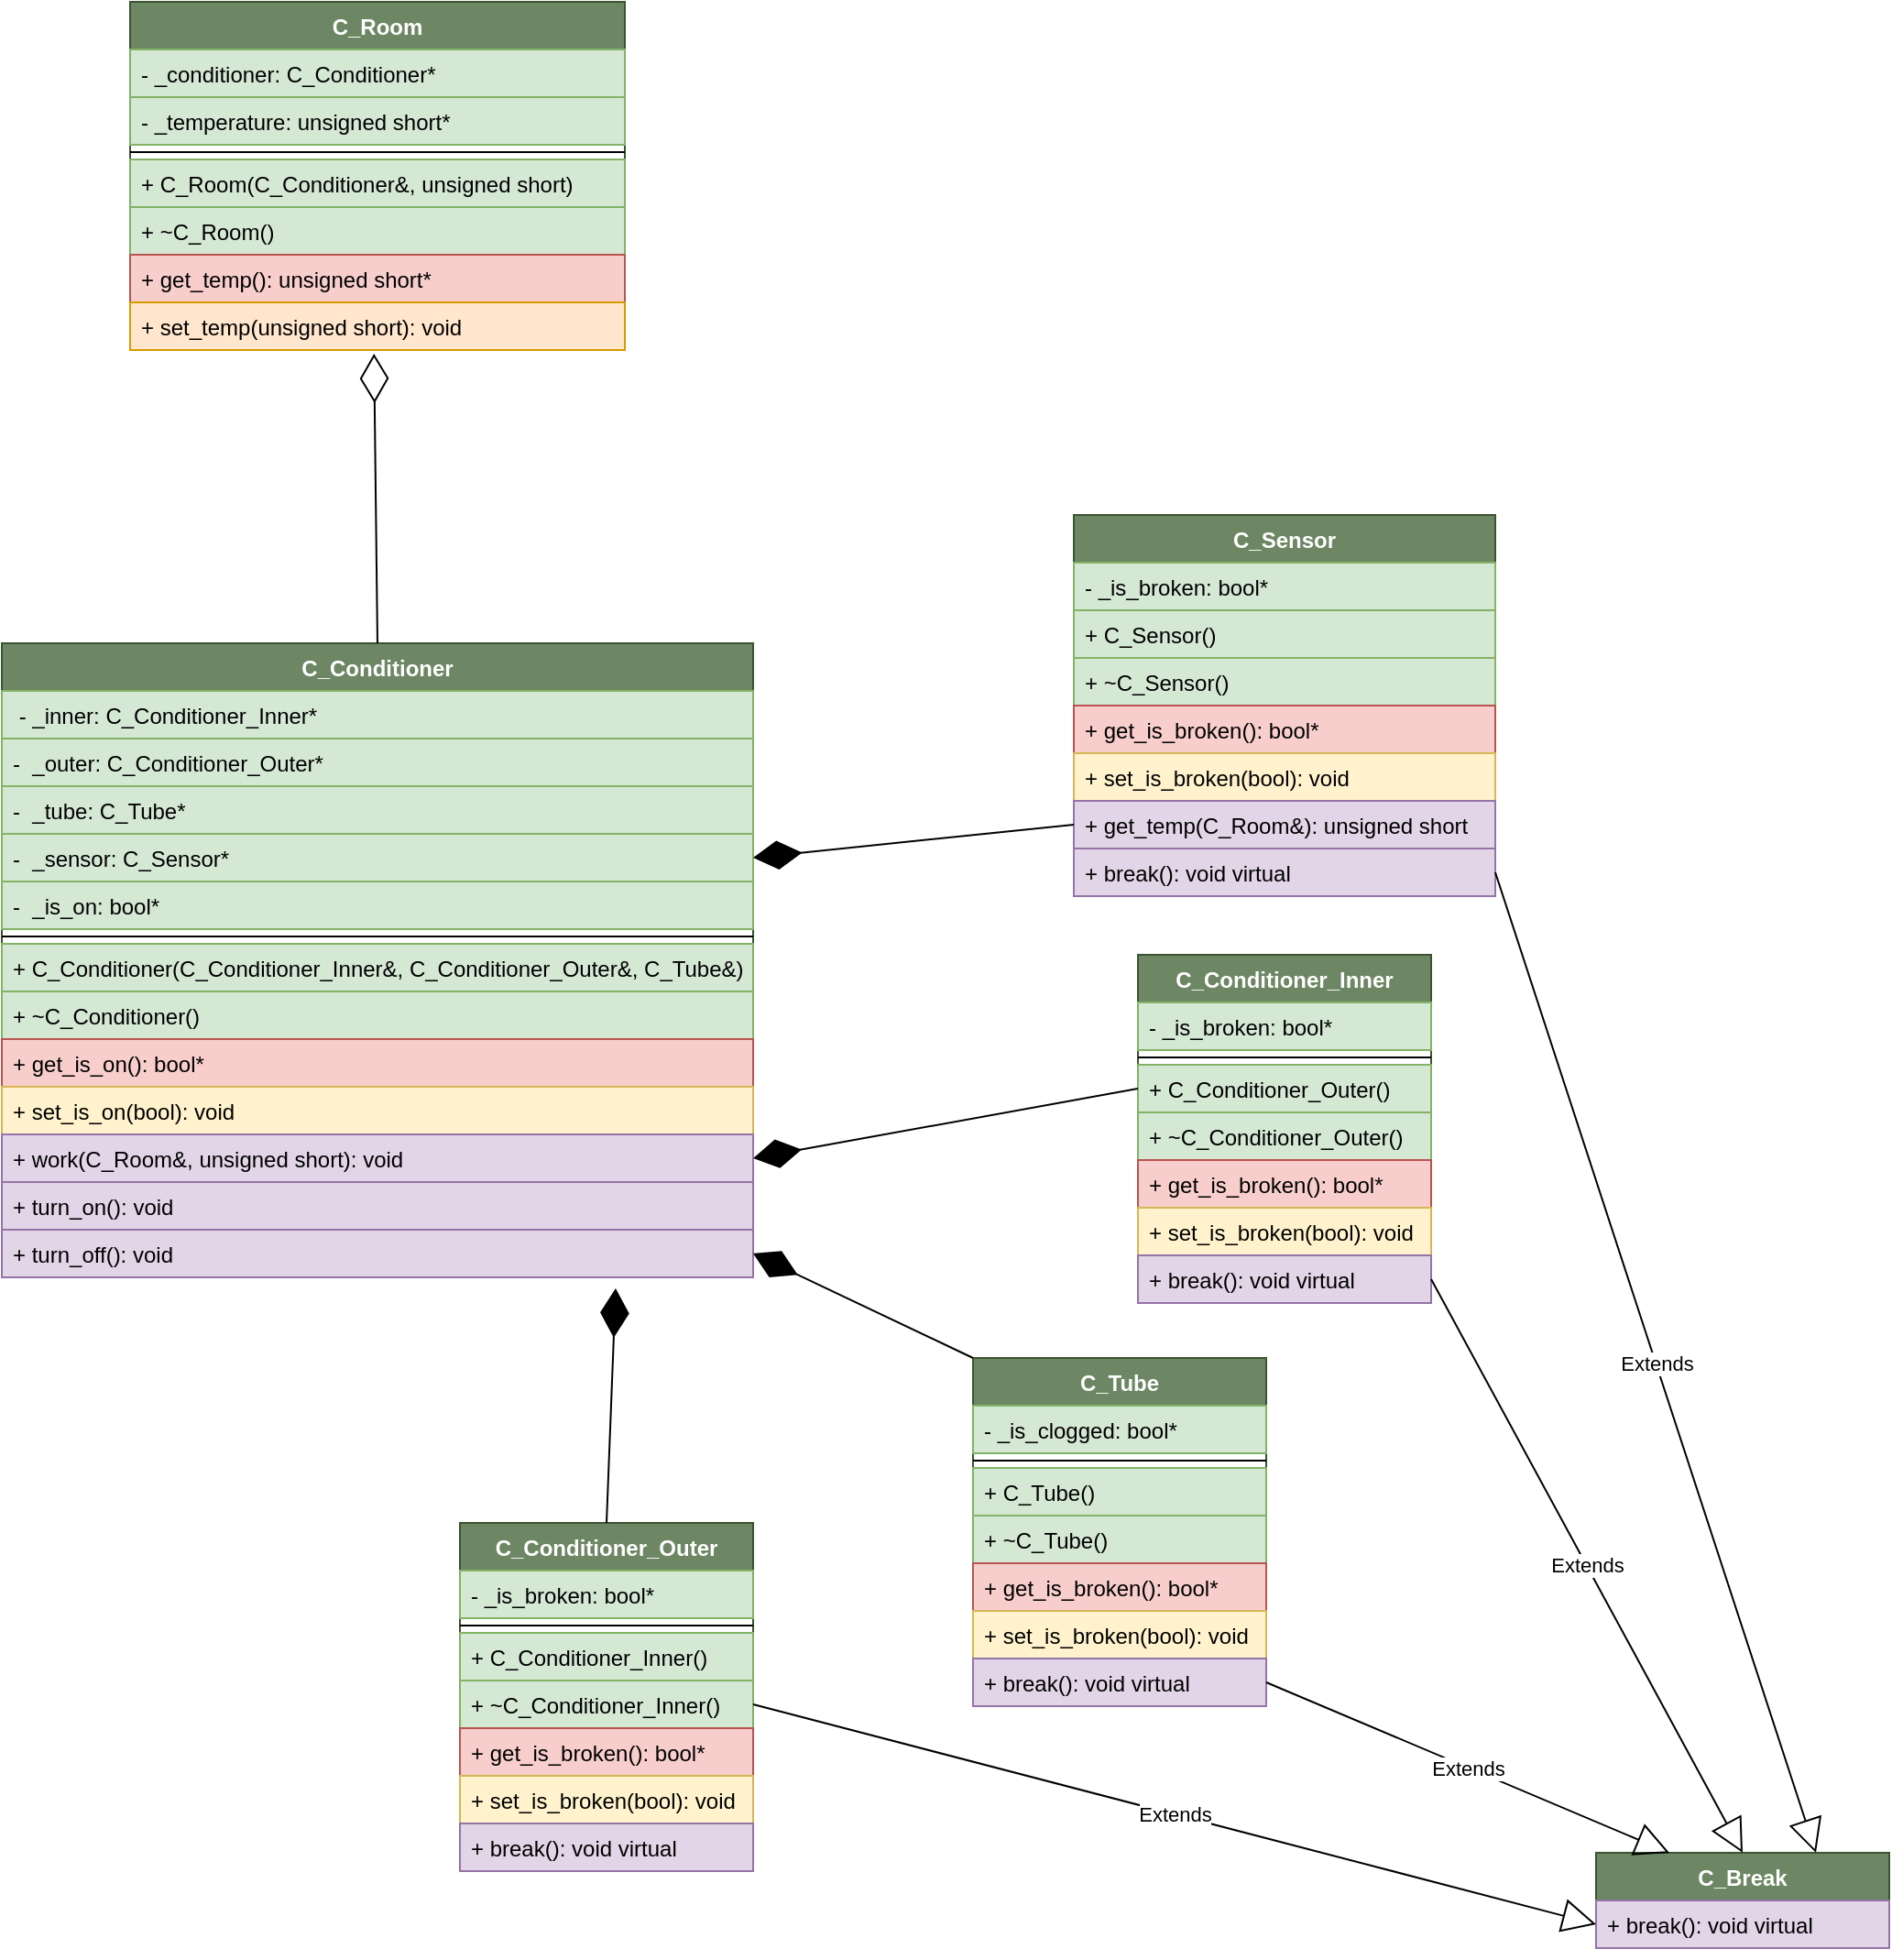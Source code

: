 <mxfile version="15.2.7" type="github">
  <diagram id="bfGoecY4smeRe_Sxe7sl" name="Page-1">
    <mxGraphModel dx="2249" dy="794" grid="1" gridSize="10" guides="1" tooltips="1" connect="1" arrows="1" fold="1" page="1" pageScale="1" pageWidth="827" pageHeight="1169" math="0" shadow="0">
      <root>
        <mxCell id="0" />
        <mxCell id="1" parent="0" />
        <mxCell id="qUA_8t1JtvUbXIkozWur-5" value="C_Sensor" style="swimlane;fontStyle=1;align=center;verticalAlign=top;childLayout=stackLayout;horizontal=1;startSize=26;horizontalStack=0;resizeParent=1;resizeParentMax=0;resizeLast=0;collapsible=1;marginBottom=0;fillColor=#6d8764;strokeColor=#3A5431;fontColor=#ffffff;" vertex="1" parent="1">
          <mxGeometry x="485" y="420" width="230" height="208" as="geometry" />
        </mxCell>
        <mxCell id="qUA_8t1JtvUbXIkozWur-62" value="- _is_broken: bool*" style="text;strokeColor=#82b366;fillColor=#d5e8d4;align=left;verticalAlign=top;spacingLeft=4;spacingRight=4;overflow=hidden;rotatable=0;points=[[0,0.5],[1,0.5]];portConstraint=eastwest;" vertex="1" parent="qUA_8t1JtvUbXIkozWur-5">
          <mxGeometry y="26" width="230" height="26" as="geometry" />
        </mxCell>
        <mxCell id="qUA_8t1JtvUbXIkozWur-71" value="+ C_Sensor()" style="text;strokeColor=#82b366;fillColor=#d5e8d4;align=left;verticalAlign=top;spacingLeft=4;spacingRight=4;overflow=hidden;rotatable=0;points=[[0,0.5],[1,0.5]];portConstraint=eastwest;" vertex="1" parent="qUA_8t1JtvUbXIkozWur-5">
          <mxGeometry y="52" width="230" height="26" as="geometry" />
        </mxCell>
        <mxCell id="qUA_8t1JtvUbXIkozWur-72" value="+ ~C_Sensor()" style="text;strokeColor=#82b366;fillColor=#d5e8d4;align=left;verticalAlign=top;spacingLeft=4;spacingRight=4;overflow=hidden;rotatable=0;points=[[0,0.5],[1,0.5]];portConstraint=eastwest;" vertex="1" parent="qUA_8t1JtvUbXIkozWur-5">
          <mxGeometry y="78" width="230" height="26" as="geometry" />
        </mxCell>
        <mxCell id="qUA_8t1JtvUbXIkozWur-74" value="+ get_is_broken(): bool*" style="text;strokeColor=#b85450;fillColor=#f8cecc;align=left;verticalAlign=top;spacingLeft=4;spacingRight=4;overflow=hidden;rotatable=0;points=[[0,0.5],[1,0.5]];portConstraint=eastwest;" vertex="1" parent="qUA_8t1JtvUbXIkozWur-5">
          <mxGeometry y="104" width="230" height="26" as="geometry" />
        </mxCell>
        <mxCell id="qUA_8t1JtvUbXIkozWur-70" value="+ set_is_broken(bool): void" style="text;strokeColor=#d6b656;fillColor=#fff2cc;align=left;verticalAlign=top;spacingLeft=4;spacingRight=4;overflow=hidden;rotatable=0;points=[[0,0.5],[1,0.5]];portConstraint=eastwest;" vertex="1" parent="qUA_8t1JtvUbXIkozWur-5">
          <mxGeometry y="130" width="230" height="26" as="geometry" />
        </mxCell>
        <mxCell id="qUA_8t1JtvUbXIkozWur-8" value="+ get_temp(C_Room&amp;): unsigned short" style="text;strokeColor=#9673a6;fillColor=#e1d5e7;align=left;verticalAlign=top;spacingLeft=4;spacingRight=4;overflow=hidden;rotatable=0;points=[[0,0.5],[1,0.5]];portConstraint=eastwest;" vertex="1" parent="qUA_8t1JtvUbXIkozWur-5">
          <mxGeometry y="156" width="230" height="26" as="geometry" />
        </mxCell>
        <mxCell id="qUA_8t1JtvUbXIkozWur-63" value="+ break(): void virtual" style="text;strokeColor=#9673a6;fillColor=#e1d5e7;align=left;verticalAlign=top;spacingLeft=4;spacingRight=4;overflow=hidden;rotatable=0;points=[[0,0.5],[1,0.5]];portConstraint=eastwest;" vertex="1" parent="qUA_8t1JtvUbXIkozWur-5">
          <mxGeometry y="182" width="230" height="26" as="geometry" />
        </mxCell>
        <mxCell id="qUA_8t1JtvUbXIkozWur-9" value="C_Conditioner_Outer" style="swimlane;fontStyle=1;align=center;verticalAlign=top;childLayout=stackLayout;horizontal=1;startSize=26;horizontalStack=0;resizeParent=1;resizeParentMax=0;resizeLast=0;collapsible=1;marginBottom=0;fillColor=#6d8764;strokeColor=#3A5431;fontColor=#ffffff;" vertex="1" parent="1">
          <mxGeometry x="150" y="970" width="160" height="190" as="geometry" />
        </mxCell>
        <mxCell id="qUA_8t1JtvUbXIkozWur-10" value="- _is_broken: bool*" style="text;strokeColor=#82b366;fillColor=#d5e8d4;align=left;verticalAlign=top;spacingLeft=4;spacingRight=4;overflow=hidden;rotatable=0;points=[[0,0.5],[1,0.5]];portConstraint=eastwest;" vertex="1" parent="qUA_8t1JtvUbXIkozWur-9">
          <mxGeometry y="26" width="160" height="26" as="geometry" />
        </mxCell>
        <mxCell id="qUA_8t1JtvUbXIkozWur-11" value="" style="line;strokeWidth=1;fillColor=none;align=left;verticalAlign=middle;spacingTop=-1;spacingLeft=3;spacingRight=3;rotatable=0;labelPosition=right;points=[];portConstraint=eastwest;" vertex="1" parent="qUA_8t1JtvUbXIkozWur-9">
          <mxGeometry y="52" width="160" height="8" as="geometry" />
        </mxCell>
        <mxCell id="qUA_8t1JtvUbXIkozWur-12" value="+ C_Conditioner_Inner()" style="text;strokeColor=#82b366;fillColor=#d5e8d4;align=left;verticalAlign=top;spacingLeft=4;spacingRight=4;overflow=hidden;rotatable=0;points=[[0,0.5],[1,0.5]];portConstraint=eastwest;" vertex="1" parent="qUA_8t1JtvUbXIkozWur-9">
          <mxGeometry y="60" width="160" height="26" as="geometry" />
        </mxCell>
        <mxCell id="qUA_8t1JtvUbXIkozWur-34" value="+ ~C_Conditioner_Inner()" style="text;strokeColor=#82b366;fillColor=#d5e8d4;align=left;verticalAlign=top;spacingLeft=4;spacingRight=4;overflow=hidden;rotatable=0;points=[[0,0.5],[1,0.5]];portConstraint=eastwest;" vertex="1" parent="qUA_8t1JtvUbXIkozWur-9">
          <mxGeometry y="86" width="160" height="26" as="geometry" />
        </mxCell>
        <mxCell id="qUA_8t1JtvUbXIkozWur-64" value="+ get_is_broken(): bool*" style="text;strokeColor=#b85450;fillColor=#f8cecc;align=left;verticalAlign=top;spacingLeft=4;spacingRight=4;overflow=hidden;rotatable=0;points=[[0,0.5],[1,0.5]];portConstraint=eastwest;" vertex="1" parent="qUA_8t1JtvUbXIkozWur-9">
          <mxGeometry y="112" width="160" height="26" as="geometry" />
        </mxCell>
        <mxCell id="qUA_8t1JtvUbXIkozWur-67" value="+ set_is_broken(bool): void" style="text;strokeColor=#d6b656;fillColor=#fff2cc;align=left;verticalAlign=top;spacingLeft=4;spacingRight=4;overflow=hidden;rotatable=0;points=[[0,0.5],[1,0.5]];portConstraint=eastwest;" vertex="1" parent="qUA_8t1JtvUbXIkozWur-9">
          <mxGeometry y="138" width="160" height="26" as="geometry" />
        </mxCell>
        <mxCell id="qUA_8t1JtvUbXIkozWur-54" value="+ break(): void virtual" style="text;strokeColor=#9673a6;fillColor=#e1d5e7;align=left;verticalAlign=top;spacingLeft=4;spacingRight=4;overflow=hidden;rotatable=0;points=[[0,0.5],[1,0.5]];portConstraint=eastwest;" vertex="1" parent="qUA_8t1JtvUbXIkozWur-9">
          <mxGeometry y="164" width="160" height="26" as="geometry" />
        </mxCell>
        <mxCell id="qUA_8t1JtvUbXIkozWur-13" value="C_Room" style="swimlane;fontStyle=1;align=center;verticalAlign=top;childLayout=stackLayout;horizontal=1;startSize=26;horizontalStack=0;resizeParent=1;resizeParentMax=0;resizeLast=0;collapsible=1;marginBottom=0;fillColor=#6d8764;strokeColor=#3A5431;fontColor=#ffffff;" vertex="1" parent="1">
          <mxGeometry x="-30" y="140" width="270" height="190" as="geometry" />
        </mxCell>
        <mxCell id="qUA_8t1JtvUbXIkozWur-14" value="- _conditioner: C_Conditioner*" style="text;strokeColor=#82b366;fillColor=#d5e8d4;align=left;verticalAlign=top;spacingLeft=4;spacingRight=4;overflow=hidden;rotatable=0;points=[[0,0.5],[1,0.5]];portConstraint=eastwest;" vertex="1" parent="qUA_8t1JtvUbXIkozWur-13">
          <mxGeometry y="26" width="270" height="26" as="geometry" />
        </mxCell>
        <mxCell id="qUA_8t1JtvUbXIkozWur-37" value="- _temperature: unsigned short*" style="text;strokeColor=#82b366;fillColor=#d5e8d4;align=left;verticalAlign=top;spacingLeft=4;spacingRight=4;overflow=hidden;rotatable=0;points=[[0,0.5],[1,0.5]];portConstraint=eastwest;" vertex="1" parent="qUA_8t1JtvUbXIkozWur-13">
          <mxGeometry y="52" width="270" height="26" as="geometry" />
        </mxCell>
        <mxCell id="qUA_8t1JtvUbXIkozWur-15" value="" style="line;strokeWidth=1;fillColor=none;align=left;verticalAlign=middle;spacingTop=-1;spacingLeft=3;spacingRight=3;rotatable=0;labelPosition=right;points=[];portConstraint=eastwest;" vertex="1" parent="qUA_8t1JtvUbXIkozWur-13">
          <mxGeometry y="78" width="270" height="8" as="geometry" />
        </mxCell>
        <mxCell id="qUA_8t1JtvUbXIkozWur-16" value="+ C_Room(C_Conditioner&amp;, unsigned short)" style="text;strokeColor=#82b366;fillColor=#d5e8d4;align=left;verticalAlign=top;spacingLeft=4;spacingRight=4;overflow=hidden;rotatable=0;points=[[0,0.5],[1,0.5]];portConstraint=eastwest;" vertex="1" parent="qUA_8t1JtvUbXIkozWur-13">
          <mxGeometry y="86" width="270" height="26" as="geometry" />
        </mxCell>
        <mxCell id="qUA_8t1JtvUbXIkozWur-38" value="+ ~C_Room()" style="text;strokeColor=#82b366;fillColor=#d5e8d4;align=left;verticalAlign=top;spacingLeft=4;spacingRight=4;overflow=hidden;rotatable=0;points=[[0,0.5],[1,0.5]];portConstraint=eastwest;" vertex="1" parent="qUA_8t1JtvUbXIkozWur-13">
          <mxGeometry y="112" width="270" height="26" as="geometry" />
        </mxCell>
        <mxCell id="qUA_8t1JtvUbXIkozWur-39" value="+ get_temp(): unsigned short*" style="text;strokeColor=#b85450;fillColor=#f8cecc;align=left;verticalAlign=top;spacingLeft=4;spacingRight=4;overflow=hidden;rotatable=0;points=[[0,0.5],[1,0.5]];portConstraint=eastwest;" vertex="1" parent="qUA_8t1JtvUbXIkozWur-13">
          <mxGeometry y="138" width="270" height="26" as="geometry" />
        </mxCell>
        <mxCell id="qUA_8t1JtvUbXIkozWur-40" value="+ set_temp(unsigned short): void" style="text;strokeColor=#d79b00;fillColor=#ffe6cc;align=left;verticalAlign=top;spacingLeft=4;spacingRight=4;overflow=hidden;rotatable=0;points=[[0,0.5],[1,0.5]];portConstraint=eastwest;" vertex="1" parent="qUA_8t1JtvUbXIkozWur-13">
          <mxGeometry y="164" width="270" height="26" as="geometry" />
        </mxCell>
        <mxCell id="qUA_8t1JtvUbXIkozWur-17" value="C_Conditioner_Inner" style="swimlane;fontStyle=1;align=center;verticalAlign=top;childLayout=stackLayout;horizontal=1;startSize=26;horizontalStack=0;resizeParent=1;resizeParentMax=0;resizeLast=0;collapsible=1;marginBottom=0;fillColor=#6d8764;strokeColor=#3A5431;fontColor=#ffffff;" vertex="1" parent="1">
          <mxGeometry x="520" y="660" width="160" height="190" as="geometry" />
        </mxCell>
        <mxCell id="qUA_8t1JtvUbXIkozWur-18" value="- _is_broken: bool*" style="text;strokeColor=#82b366;fillColor=#d5e8d4;align=left;verticalAlign=top;spacingLeft=4;spacingRight=4;overflow=hidden;rotatable=0;points=[[0,0.5],[1,0.5]];portConstraint=eastwest;" vertex="1" parent="qUA_8t1JtvUbXIkozWur-17">
          <mxGeometry y="26" width="160" height="26" as="geometry" />
        </mxCell>
        <mxCell id="qUA_8t1JtvUbXIkozWur-19" value="" style="line;strokeWidth=1;fillColor=none;align=left;verticalAlign=middle;spacingTop=-1;spacingLeft=3;spacingRight=3;rotatable=0;labelPosition=right;points=[];portConstraint=eastwest;" vertex="1" parent="qUA_8t1JtvUbXIkozWur-17">
          <mxGeometry y="52" width="160" height="8" as="geometry" />
        </mxCell>
        <mxCell id="qUA_8t1JtvUbXIkozWur-20" value="+ C_Conditioner_Outer()" style="text;strokeColor=#82b366;fillColor=#d5e8d4;align=left;verticalAlign=top;spacingLeft=4;spacingRight=4;overflow=hidden;rotatable=0;points=[[0,0.5],[1,0.5]];portConstraint=eastwest;" vertex="1" parent="qUA_8t1JtvUbXIkozWur-17">
          <mxGeometry y="60" width="160" height="26" as="geometry" />
        </mxCell>
        <mxCell id="qUA_8t1JtvUbXIkozWur-33" value="+ ~C_Conditioner_Outer()" style="text;strokeColor=#82b366;fillColor=#d5e8d4;align=left;verticalAlign=top;spacingLeft=4;spacingRight=4;overflow=hidden;rotatable=0;points=[[0,0.5],[1,0.5]];portConstraint=eastwest;" vertex="1" parent="qUA_8t1JtvUbXIkozWur-17">
          <mxGeometry y="86" width="160" height="26" as="geometry" />
        </mxCell>
        <mxCell id="qUA_8t1JtvUbXIkozWur-66" value="+ get_is_broken(): bool*" style="text;strokeColor=#b85450;fillColor=#f8cecc;align=left;verticalAlign=top;spacingLeft=4;spacingRight=4;overflow=hidden;rotatable=0;points=[[0,0.5],[1,0.5]];portConstraint=eastwest;" vertex="1" parent="qUA_8t1JtvUbXIkozWur-17">
          <mxGeometry y="112" width="160" height="26" as="geometry" />
        </mxCell>
        <mxCell id="qUA_8t1JtvUbXIkozWur-69" value="+ set_is_broken(bool): void" style="text;strokeColor=#d6b656;fillColor=#fff2cc;align=left;verticalAlign=top;spacingLeft=4;spacingRight=4;overflow=hidden;rotatable=0;points=[[0,0.5],[1,0.5]];portConstraint=eastwest;" vertex="1" parent="qUA_8t1JtvUbXIkozWur-17">
          <mxGeometry y="138" width="160" height="26" as="geometry" />
        </mxCell>
        <mxCell id="qUA_8t1JtvUbXIkozWur-56" value="+ break(): void virtual" style="text;strokeColor=#9673a6;fillColor=#e1d5e7;align=left;verticalAlign=top;spacingLeft=4;spacingRight=4;overflow=hidden;rotatable=0;points=[[0,0.5],[1,0.5]];portConstraint=eastwest;" vertex="1" parent="qUA_8t1JtvUbXIkozWur-17">
          <mxGeometry y="164" width="160" height="26" as="geometry" />
        </mxCell>
        <mxCell id="qUA_8t1JtvUbXIkozWur-21" value="C_Tube" style="swimlane;fontStyle=1;align=center;verticalAlign=top;childLayout=stackLayout;horizontal=1;startSize=26;horizontalStack=0;resizeParent=1;resizeParentMax=0;resizeLast=0;collapsible=1;marginBottom=0;fillColor=#6d8764;strokeColor=#3A5431;fontColor=#ffffff;" vertex="1" parent="1">
          <mxGeometry x="430" y="880" width="160" height="190" as="geometry" />
        </mxCell>
        <mxCell id="qUA_8t1JtvUbXIkozWur-22" value="- _is_clogged: bool*" style="text;strokeColor=#82b366;fillColor=#d5e8d4;align=left;verticalAlign=top;spacingLeft=4;spacingRight=4;overflow=hidden;rotatable=0;points=[[0,0.5],[1,0.5]];portConstraint=eastwest;" vertex="1" parent="qUA_8t1JtvUbXIkozWur-21">
          <mxGeometry y="26" width="160" height="26" as="geometry" />
        </mxCell>
        <mxCell id="qUA_8t1JtvUbXIkozWur-23" value="" style="line;strokeWidth=1;fillColor=none;align=left;verticalAlign=middle;spacingTop=-1;spacingLeft=3;spacingRight=3;rotatable=0;labelPosition=right;points=[];portConstraint=eastwest;" vertex="1" parent="qUA_8t1JtvUbXIkozWur-21">
          <mxGeometry y="52" width="160" height="8" as="geometry" />
        </mxCell>
        <mxCell id="qUA_8t1JtvUbXIkozWur-24" value="+ C_Tube()" style="text;strokeColor=#82b366;fillColor=#d5e8d4;align=left;verticalAlign=top;spacingLeft=4;spacingRight=4;overflow=hidden;rotatable=0;points=[[0,0.5],[1,0.5]];portConstraint=eastwest;" vertex="1" parent="qUA_8t1JtvUbXIkozWur-21">
          <mxGeometry y="60" width="160" height="26" as="geometry" />
        </mxCell>
        <mxCell id="qUA_8t1JtvUbXIkozWur-35" value="+ ~C_Tube()" style="text;strokeColor=#82b366;fillColor=#d5e8d4;align=left;verticalAlign=top;spacingLeft=4;spacingRight=4;overflow=hidden;rotatable=0;points=[[0,0.5],[1,0.5]];portConstraint=eastwest;" vertex="1" parent="qUA_8t1JtvUbXIkozWur-21">
          <mxGeometry y="86" width="160" height="26" as="geometry" />
        </mxCell>
        <mxCell id="qUA_8t1JtvUbXIkozWur-65" value="+ get_is_broken(): bool*" style="text;strokeColor=#b85450;fillColor=#f8cecc;align=left;verticalAlign=top;spacingLeft=4;spacingRight=4;overflow=hidden;rotatable=0;points=[[0,0.5],[1,0.5]];portConstraint=eastwest;" vertex="1" parent="qUA_8t1JtvUbXIkozWur-21">
          <mxGeometry y="112" width="160" height="26" as="geometry" />
        </mxCell>
        <mxCell id="qUA_8t1JtvUbXIkozWur-68" value="+ set_is_broken(bool): void" style="text;strokeColor=#d6b656;fillColor=#fff2cc;align=left;verticalAlign=top;spacingLeft=4;spacingRight=4;overflow=hidden;rotatable=0;points=[[0,0.5],[1,0.5]];portConstraint=eastwest;" vertex="1" parent="qUA_8t1JtvUbXIkozWur-21">
          <mxGeometry y="138" width="160" height="26" as="geometry" />
        </mxCell>
        <mxCell id="qUA_8t1JtvUbXIkozWur-55" value="+ break(): void virtual" style="text;strokeColor=#9673a6;fillColor=#e1d5e7;align=left;verticalAlign=top;spacingLeft=4;spacingRight=4;overflow=hidden;rotatable=0;points=[[0,0.5],[1,0.5]];portConstraint=eastwest;" vertex="1" parent="qUA_8t1JtvUbXIkozWur-21">
          <mxGeometry y="164" width="160" height="26" as="geometry" />
        </mxCell>
        <mxCell id="qUA_8t1JtvUbXIkozWur-25" value="C_Conditioner" style="swimlane;fontStyle=1;align=center;verticalAlign=top;childLayout=stackLayout;horizontal=1;startSize=26;horizontalStack=0;resizeParent=1;resizeParentMax=0;resizeLast=0;collapsible=1;marginBottom=0;fillColor=#6d8764;strokeColor=#3A5431;fontColor=#ffffff;" vertex="1" parent="1">
          <mxGeometry x="-100" y="490" width="410" height="346" as="geometry" />
        </mxCell>
        <mxCell id="qUA_8t1JtvUbXIkozWur-26" value=" - _inner: C_Conditioner_Inner*" style="text;strokeColor=#82b366;fillColor=#d5e8d4;align=left;verticalAlign=top;spacingLeft=4;spacingRight=4;overflow=hidden;rotatable=0;points=[[0,0.5],[1,0.5]];portConstraint=eastwest;" vertex="1" parent="qUA_8t1JtvUbXIkozWur-25">
          <mxGeometry y="26" width="410" height="26" as="geometry" />
        </mxCell>
        <mxCell id="qUA_8t1JtvUbXIkozWur-29" value="-  _outer: C_Conditioner_Outer*" style="text;strokeColor=#82b366;fillColor=#d5e8d4;align=left;verticalAlign=top;spacingLeft=4;spacingRight=4;overflow=hidden;rotatable=0;points=[[0,0.5],[1,0.5]];portConstraint=eastwest;" vertex="1" parent="qUA_8t1JtvUbXIkozWur-25">
          <mxGeometry y="52" width="410" height="26" as="geometry" />
        </mxCell>
        <mxCell id="qUA_8t1JtvUbXIkozWur-30" value="-  _tube: C_Tube*" style="text;strokeColor=#82b366;fillColor=#d5e8d4;align=left;verticalAlign=top;spacingLeft=4;spacingRight=4;overflow=hidden;rotatable=0;points=[[0,0.5],[1,0.5]];portConstraint=eastwest;" vertex="1" parent="qUA_8t1JtvUbXIkozWur-25">
          <mxGeometry y="78" width="410" height="26" as="geometry" />
        </mxCell>
        <mxCell id="qUA_8t1JtvUbXIkozWur-36" value="-  _sensor: C_Sensor*" style="text;strokeColor=#82b366;fillColor=#d5e8d4;align=left;verticalAlign=top;spacingLeft=4;spacingRight=4;overflow=hidden;rotatable=0;points=[[0,0.5],[1,0.5]];portConstraint=eastwest;" vertex="1" parent="qUA_8t1JtvUbXIkozWur-25">
          <mxGeometry y="104" width="410" height="26" as="geometry" />
        </mxCell>
        <mxCell id="qUA_8t1JtvUbXIkozWur-41" value="-  _is_on: bool*" style="text;strokeColor=#82b366;fillColor=#d5e8d4;align=left;verticalAlign=top;spacingLeft=4;spacingRight=4;overflow=hidden;rotatable=0;points=[[0,0.5],[1,0.5]];portConstraint=eastwest;" vertex="1" parent="qUA_8t1JtvUbXIkozWur-25">
          <mxGeometry y="130" width="410" height="26" as="geometry" />
        </mxCell>
        <mxCell id="qUA_8t1JtvUbXIkozWur-27" value="" style="line;strokeWidth=1;fillColor=none;align=left;verticalAlign=middle;spacingTop=-1;spacingLeft=3;spacingRight=3;rotatable=0;labelPosition=right;points=[];portConstraint=eastwest;" vertex="1" parent="qUA_8t1JtvUbXIkozWur-25">
          <mxGeometry y="156" width="410" height="8" as="geometry" />
        </mxCell>
        <mxCell id="qUA_8t1JtvUbXIkozWur-28" value="+ C_Conditioner(C_Conditioner_Inner&amp;, C_Conditioner_Outer&amp;, C_Tube&amp;)" style="text;strokeColor=#82b366;fillColor=#d5e8d4;align=left;verticalAlign=top;spacingLeft=4;spacingRight=4;overflow=hidden;rotatable=0;points=[[0,0.5],[1,0.5]];portConstraint=eastwest;" vertex="1" parent="qUA_8t1JtvUbXIkozWur-25">
          <mxGeometry y="164" width="410" height="26" as="geometry" />
        </mxCell>
        <mxCell id="qUA_8t1JtvUbXIkozWur-31" value="+ ~C_Conditioner()" style="text;strokeColor=#82b366;fillColor=#d5e8d4;align=left;verticalAlign=top;spacingLeft=4;spacingRight=4;overflow=hidden;rotatable=0;points=[[0,0.5],[1,0.5]];portConstraint=eastwest;" vertex="1" parent="qUA_8t1JtvUbXIkozWur-25">
          <mxGeometry y="190" width="410" height="26" as="geometry" />
        </mxCell>
        <mxCell id="qUA_8t1JtvUbXIkozWur-44" value="+ get_is_on(): bool*" style="text;strokeColor=#b85450;fillColor=#f8cecc;align=left;verticalAlign=top;spacingLeft=4;spacingRight=4;overflow=hidden;rotatable=0;points=[[0,0.5],[1,0.5]];portConstraint=eastwest;" vertex="1" parent="qUA_8t1JtvUbXIkozWur-25">
          <mxGeometry y="216" width="410" height="26" as="geometry" />
        </mxCell>
        <mxCell id="qUA_8t1JtvUbXIkozWur-45" value="+ set_is_on(bool): void" style="text;strokeColor=#d6b656;fillColor=#fff2cc;align=left;verticalAlign=top;spacingLeft=4;spacingRight=4;overflow=hidden;rotatable=0;points=[[0,0.5],[1,0.5]];portConstraint=eastwest;" vertex="1" parent="qUA_8t1JtvUbXIkozWur-25">
          <mxGeometry y="242" width="410" height="26" as="geometry" />
        </mxCell>
        <mxCell id="qUA_8t1JtvUbXIkozWur-32" value="+ work(C_Room&amp;, unsigned short): void" style="text;strokeColor=#9673a6;fillColor=#e1d5e7;align=left;verticalAlign=top;spacingLeft=4;spacingRight=4;overflow=hidden;rotatable=0;points=[[0,0.5],[1,0.5]];portConstraint=eastwest;" vertex="1" parent="qUA_8t1JtvUbXIkozWur-25">
          <mxGeometry y="268" width="410" height="26" as="geometry" />
        </mxCell>
        <mxCell id="qUA_8t1JtvUbXIkozWur-42" value="+ turn_on(): void" style="text;strokeColor=#9673a6;fillColor=#e1d5e7;align=left;verticalAlign=top;spacingLeft=4;spacingRight=4;overflow=hidden;rotatable=0;points=[[0,0.5],[1,0.5]];portConstraint=eastwest;" vertex="1" parent="qUA_8t1JtvUbXIkozWur-25">
          <mxGeometry y="294" width="410" height="26" as="geometry" />
        </mxCell>
        <mxCell id="qUA_8t1JtvUbXIkozWur-43" value="+ turn_off(): void" style="text;strokeColor=#9673a6;fillColor=#e1d5e7;align=left;verticalAlign=top;spacingLeft=4;spacingRight=4;overflow=hidden;rotatable=0;points=[[0,0.5],[1,0.5]];portConstraint=eastwest;" vertex="1" parent="qUA_8t1JtvUbXIkozWur-25">
          <mxGeometry y="320" width="410" height="26" as="geometry" />
        </mxCell>
        <mxCell id="qUA_8t1JtvUbXIkozWur-46" value="" style="endArrow=diamondThin;endFill=1;endSize=24;html=1;exitX=0.5;exitY=0;exitDx=0;exitDy=0;entryX=0.817;entryY=1.231;entryDx=0;entryDy=0;entryPerimeter=0;" edge="1" parent="1" source="qUA_8t1JtvUbXIkozWur-9" target="qUA_8t1JtvUbXIkozWur-43">
          <mxGeometry width="160" relative="1" as="geometry">
            <mxPoint x="420" y="810" as="sourcePoint" />
            <mxPoint x="580" y="810" as="targetPoint" />
          </mxGeometry>
        </mxCell>
        <mxCell id="qUA_8t1JtvUbXIkozWur-47" value="" style="endArrow=diamondThin;endFill=1;endSize=24;html=1;exitX=0;exitY=0;exitDx=0;exitDy=0;entryX=1;entryY=0.5;entryDx=0;entryDy=0;" edge="1" parent="1" source="qUA_8t1JtvUbXIkozWur-21" target="qUA_8t1JtvUbXIkozWur-43">
          <mxGeometry width="160" relative="1" as="geometry">
            <mxPoint x="420" y="810" as="sourcePoint" />
            <mxPoint x="580" y="810" as="targetPoint" />
          </mxGeometry>
        </mxCell>
        <mxCell id="qUA_8t1JtvUbXIkozWur-49" value="" style="endArrow=diamondThin;endFill=1;endSize=24;html=1;exitX=0;exitY=0.5;exitDx=0;exitDy=0;entryX=1;entryY=0.5;entryDx=0;entryDy=0;" edge="1" parent="1" source="qUA_8t1JtvUbXIkozWur-20" target="qUA_8t1JtvUbXIkozWur-32">
          <mxGeometry width="160" relative="1" as="geometry">
            <mxPoint x="420" y="810" as="sourcePoint" />
            <mxPoint x="580" y="810" as="targetPoint" />
          </mxGeometry>
        </mxCell>
        <mxCell id="qUA_8t1JtvUbXIkozWur-50" value="C_Break" style="swimlane;fontStyle=1;align=center;verticalAlign=top;childLayout=stackLayout;horizontal=1;startSize=26;horizontalStack=0;resizeParent=1;resizeParentMax=0;resizeLast=0;collapsible=1;marginBottom=0;fillColor=#6d8764;strokeColor=#3A5431;fontColor=#ffffff;" vertex="1" parent="1">
          <mxGeometry x="770" y="1150" width="160" height="52" as="geometry" />
        </mxCell>
        <mxCell id="qUA_8t1JtvUbXIkozWur-53" value="+ break(): void virtual" style="text;strokeColor=#9673a6;fillColor=#e1d5e7;align=left;verticalAlign=top;spacingLeft=4;spacingRight=4;overflow=hidden;rotatable=0;points=[[0,0.5],[1,0.5]];portConstraint=eastwest;" vertex="1" parent="qUA_8t1JtvUbXIkozWur-50">
          <mxGeometry y="26" width="160" height="26" as="geometry" />
        </mxCell>
        <mxCell id="qUA_8t1JtvUbXIkozWur-57" value="Extends" style="endArrow=block;endSize=16;endFill=0;html=1;exitX=1;exitY=0.5;exitDx=0;exitDy=0;entryX=0;entryY=0.5;entryDx=0;entryDy=0;" edge="1" parent="1" source="qUA_8t1JtvUbXIkozWur-34" target="qUA_8t1JtvUbXIkozWur-53">
          <mxGeometry width="160" relative="1" as="geometry">
            <mxPoint x="420" y="1010" as="sourcePoint" />
            <mxPoint x="580" y="1010" as="targetPoint" />
          </mxGeometry>
        </mxCell>
        <mxCell id="qUA_8t1JtvUbXIkozWur-58" value="Extends" style="endArrow=block;endSize=16;endFill=0;html=1;exitX=1;exitY=0.5;exitDx=0;exitDy=0;entryX=0.25;entryY=0;entryDx=0;entryDy=0;" edge="1" parent="1" source="qUA_8t1JtvUbXIkozWur-55" target="qUA_8t1JtvUbXIkozWur-50">
          <mxGeometry width="160" relative="1" as="geometry">
            <mxPoint x="330" y="1079" as="sourcePoint" />
            <mxPoint x="740" y="1131" as="targetPoint" />
          </mxGeometry>
        </mxCell>
        <mxCell id="qUA_8t1JtvUbXIkozWur-59" value="Extends" style="endArrow=block;endSize=16;endFill=0;html=1;exitX=1;exitY=0.5;exitDx=0;exitDy=0;entryX=0.5;entryY=0;entryDx=0;entryDy=0;" edge="1" parent="1" source="qUA_8t1JtvUbXIkozWur-56" target="qUA_8t1JtvUbXIkozWur-50">
          <mxGeometry width="160" relative="1" as="geometry">
            <mxPoint x="340" y="1089" as="sourcePoint" />
            <mxPoint x="750" y="1141" as="targetPoint" />
          </mxGeometry>
        </mxCell>
        <mxCell id="qUA_8t1JtvUbXIkozWur-60" value="" style="endArrow=diamondThin;endFill=1;endSize=24;html=1;exitX=0;exitY=0.5;exitDx=0;exitDy=0;entryX=1;entryY=0.5;entryDx=0;entryDy=0;" edge="1" parent="1" source="qUA_8t1JtvUbXIkozWur-8" target="qUA_8t1JtvUbXIkozWur-36">
          <mxGeometry width="160" relative="1" as="geometry">
            <mxPoint x="420" y="710" as="sourcePoint" />
            <mxPoint x="580" y="710" as="targetPoint" />
          </mxGeometry>
        </mxCell>
        <mxCell id="qUA_8t1JtvUbXIkozWur-61" value="" style="endArrow=diamondThin;endFill=0;endSize=24;html=1;exitX=0.5;exitY=0;exitDx=0;exitDy=0;entryX=0.493;entryY=1.077;entryDx=0;entryDy=0;entryPerimeter=0;" edge="1" parent="1" source="qUA_8t1JtvUbXIkozWur-25" target="qUA_8t1JtvUbXIkozWur-40">
          <mxGeometry width="160" relative="1" as="geometry">
            <mxPoint x="420" y="510" as="sourcePoint" />
            <mxPoint x="580" y="510" as="targetPoint" />
          </mxGeometry>
        </mxCell>
        <mxCell id="qUA_8t1JtvUbXIkozWur-73" value="Extends" style="endArrow=block;endSize=16;endFill=0;html=1;exitX=1;exitY=0.5;exitDx=0;exitDy=0;entryX=0.75;entryY=0;entryDx=0;entryDy=0;" edge="1" parent="1" source="qUA_8t1JtvUbXIkozWur-63" target="qUA_8t1JtvUbXIkozWur-50">
          <mxGeometry width="160" relative="1" as="geometry">
            <mxPoint x="420" y="860" as="sourcePoint" />
            <mxPoint x="580" y="860" as="targetPoint" />
          </mxGeometry>
        </mxCell>
      </root>
    </mxGraphModel>
  </diagram>
</mxfile>
